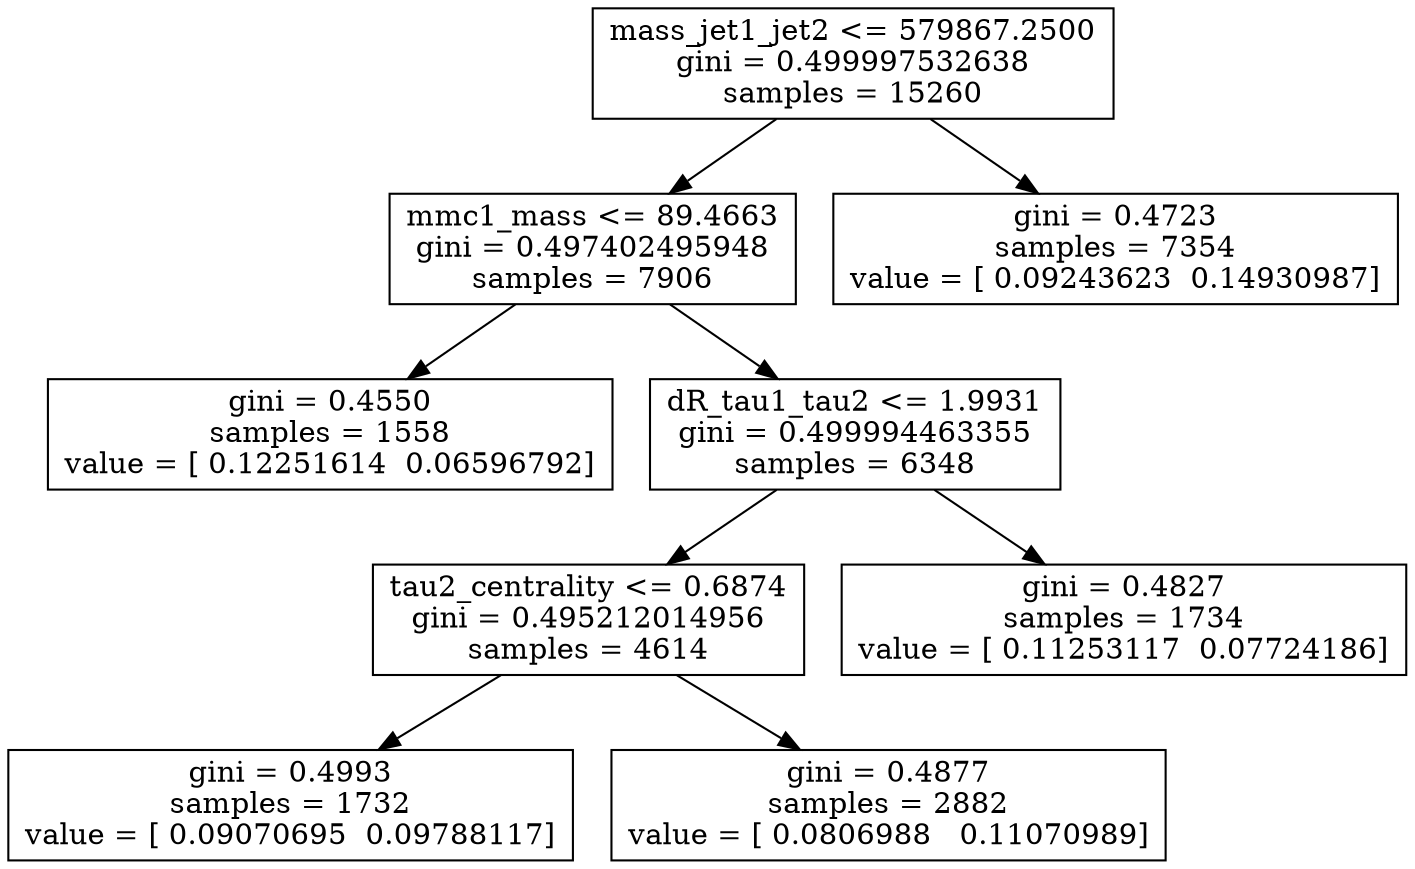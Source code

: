 digraph Tree {
0 [label="mass_jet1_jet2 <= 579867.2500\ngini = 0.499997532638\nsamples = 15260", shape="box"] ;
1 [label="mmc1_mass <= 89.4663\ngini = 0.497402495948\nsamples = 7906", shape="box"] ;
0 -> 1 ;
2 [label="gini = 0.4550\nsamples = 1558\nvalue = [ 0.12251614  0.06596792]", shape="box"] ;
1 -> 2 ;
3 [label="dR_tau1_tau2 <= 1.9931\ngini = 0.499994463355\nsamples = 6348", shape="box"] ;
1 -> 3 ;
4 [label="tau2_centrality <= 0.6874\ngini = 0.495212014956\nsamples = 4614", shape="box"] ;
3 -> 4 ;
5 [label="gini = 0.4993\nsamples = 1732\nvalue = [ 0.09070695  0.09788117]", shape="box"] ;
4 -> 5 ;
6 [label="gini = 0.4877\nsamples = 2882\nvalue = [ 0.0806988   0.11070989]", shape="box"] ;
4 -> 6 ;
7 [label="gini = 0.4827\nsamples = 1734\nvalue = [ 0.11253117  0.07724186]", shape="box"] ;
3 -> 7 ;
8 [label="gini = 0.4723\nsamples = 7354\nvalue = [ 0.09243623  0.14930987]", shape="box"] ;
0 -> 8 ;
}